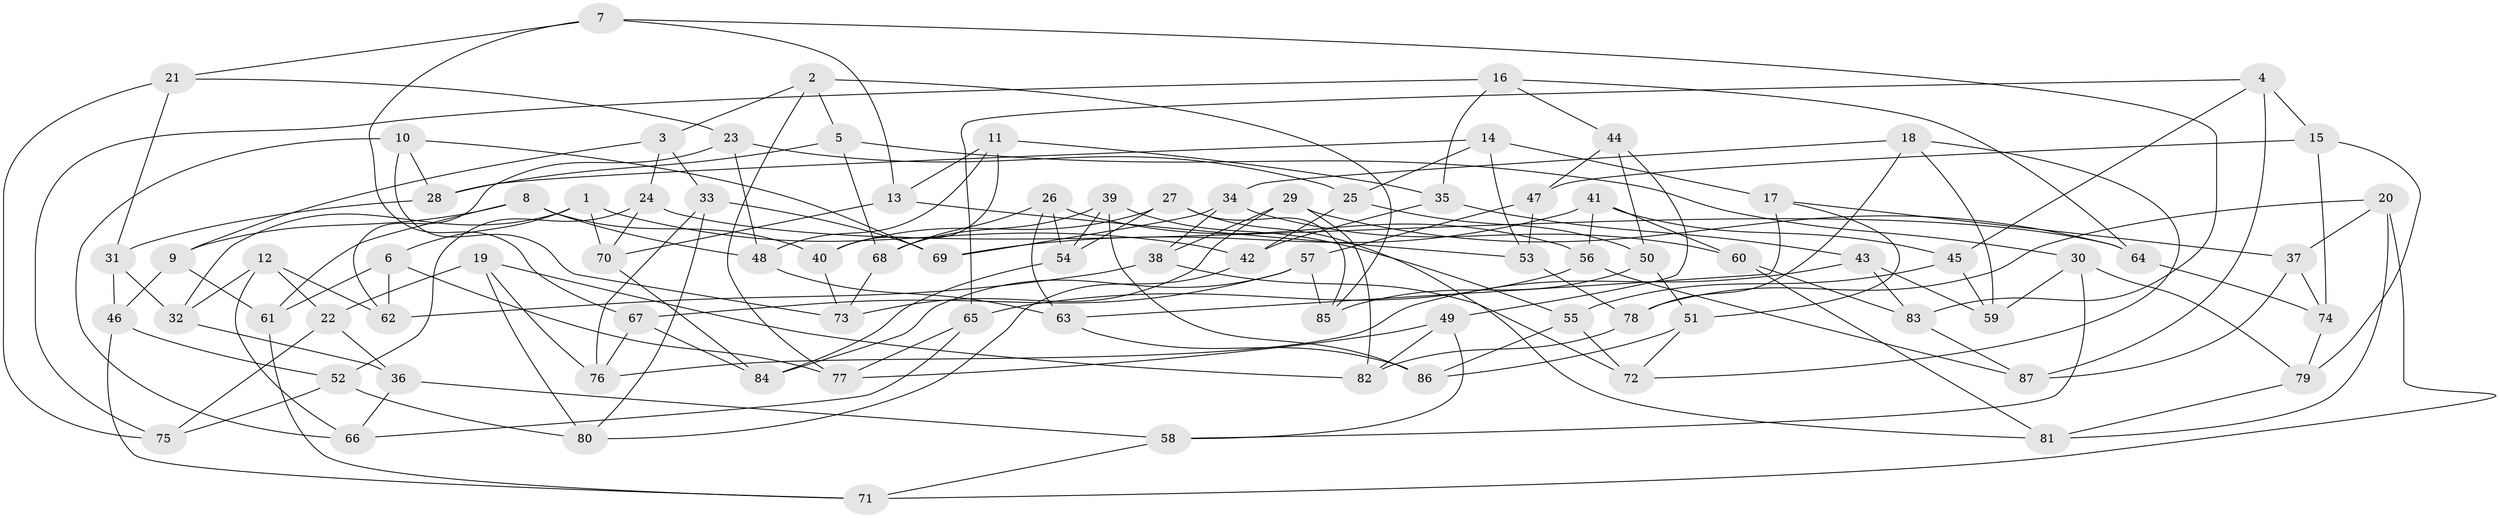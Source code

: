 // Generated by graph-tools (version 1.1) at 2025/16/03/09/25 04:16:12]
// undirected, 87 vertices, 174 edges
graph export_dot {
graph [start="1"]
  node [color=gray90,style=filled];
  1;
  2;
  3;
  4;
  5;
  6;
  7;
  8;
  9;
  10;
  11;
  12;
  13;
  14;
  15;
  16;
  17;
  18;
  19;
  20;
  21;
  22;
  23;
  24;
  25;
  26;
  27;
  28;
  29;
  30;
  31;
  32;
  33;
  34;
  35;
  36;
  37;
  38;
  39;
  40;
  41;
  42;
  43;
  44;
  45;
  46;
  47;
  48;
  49;
  50;
  51;
  52;
  53;
  54;
  55;
  56;
  57;
  58;
  59;
  60;
  61;
  62;
  63;
  64;
  65;
  66;
  67;
  68;
  69;
  70;
  71;
  72;
  73;
  74;
  75;
  76;
  77;
  78;
  79;
  80;
  81;
  82;
  83;
  84;
  85;
  86;
  87;
  1 -- 42;
  1 -- 6;
  1 -- 70;
  1 -- 32;
  2 -- 85;
  2 -- 5;
  2 -- 77;
  2 -- 3;
  3 -- 24;
  3 -- 33;
  3 -- 9;
  4 -- 15;
  4 -- 87;
  4 -- 65;
  4 -- 45;
  5 -- 30;
  5 -- 68;
  5 -- 28;
  6 -- 62;
  6 -- 61;
  6 -- 77;
  7 -- 21;
  7 -- 83;
  7 -- 13;
  7 -- 67;
  8 -- 40;
  8 -- 61;
  8 -- 9;
  8 -- 48;
  9 -- 61;
  9 -- 46;
  10 -- 69;
  10 -- 28;
  10 -- 66;
  10 -- 73;
  11 -- 48;
  11 -- 13;
  11 -- 40;
  11 -- 35;
  12 -- 66;
  12 -- 22;
  12 -- 62;
  12 -- 32;
  13 -- 70;
  13 -- 53;
  14 -- 17;
  14 -- 28;
  14 -- 25;
  14 -- 53;
  15 -- 74;
  15 -- 79;
  15 -- 47;
  16 -- 75;
  16 -- 64;
  16 -- 35;
  16 -- 44;
  17 -- 37;
  17 -- 51;
  17 -- 63;
  18 -- 34;
  18 -- 72;
  18 -- 78;
  18 -- 59;
  19 -- 82;
  19 -- 80;
  19 -- 76;
  19 -- 22;
  20 -- 71;
  20 -- 78;
  20 -- 37;
  20 -- 81;
  21 -- 75;
  21 -- 23;
  21 -- 31;
  22 -- 36;
  22 -- 75;
  23 -- 48;
  23 -- 62;
  23 -- 25;
  24 -- 70;
  24 -- 52;
  24 -- 64;
  25 -- 50;
  25 -- 42;
  26 -- 68;
  26 -- 63;
  26 -- 56;
  26 -- 54;
  27 -- 54;
  27 -- 85;
  27 -- 40;
  27 -- 81;
  28 -- 31;
  29 -- 82;
  29 -- 64;
  29 -- 38;
  29 -- 73;
  30 -- 58;
  30 -- 79;
  30 -- 59;
  31 -- 32;
  31 -- 46;
  32 -- 36;
  33 -- 69;
  33 -- 80;
  33 -- 76;
  34 -- 38;
  34 -- 60;
  34 -- 69;
  35 -- 42;
  35 -- 43;
  36 -- 58;
  36 -- 66;
  37 -- 87;
  37 -- 74;
  38 -- 62;
  38 -- 72;
  39 -- 86;
  39 -- 54;
  39 -- 68;
  39 -- 55;
  40 -- 73;
  41 -- 56;
  41 -- 60;
  41 -- 45;
  41 -- 69;
  42 -- 80;
  43 -- 83;
  43 -- 76;
  43 -- 59;
  44 -- 49;
  44 -- 50;
  44 -- 47;
  45 -- 59;
  45 -- 55;
  46 -- 71;
  46 -- 52;
  47 -- 53;
  47 -- 57;
  48 -- 63;
  49 -- 58;
  49 -- 77;
  49 -- 82;
  50 -- 85;
  50 -- 51;
  51 -- 86;
  51 -- 72;
  52 -- 80;
  52 -- 75;
  53 -- 78;
  54 -- 84;
  55 -- 72;
  55 -- 86;
  56 -- 65;
  56 -- 87;
  57 -- 85;
  57 -- 84;
  57 -- 67;
  58 -- 71;
  60 -- 83;
  60 -- 81;
  61 -- 71;
  63 -- 86;
  64 -- 74;
  65 -- 66;
  65 -- 77;
  67 -- 84;
  67 -- 76;
  68 -- 73;
  70 -- 84;
  74 -- 79;
  78 -- 82;
  79 -- 81;
  83 -- 87;
}
